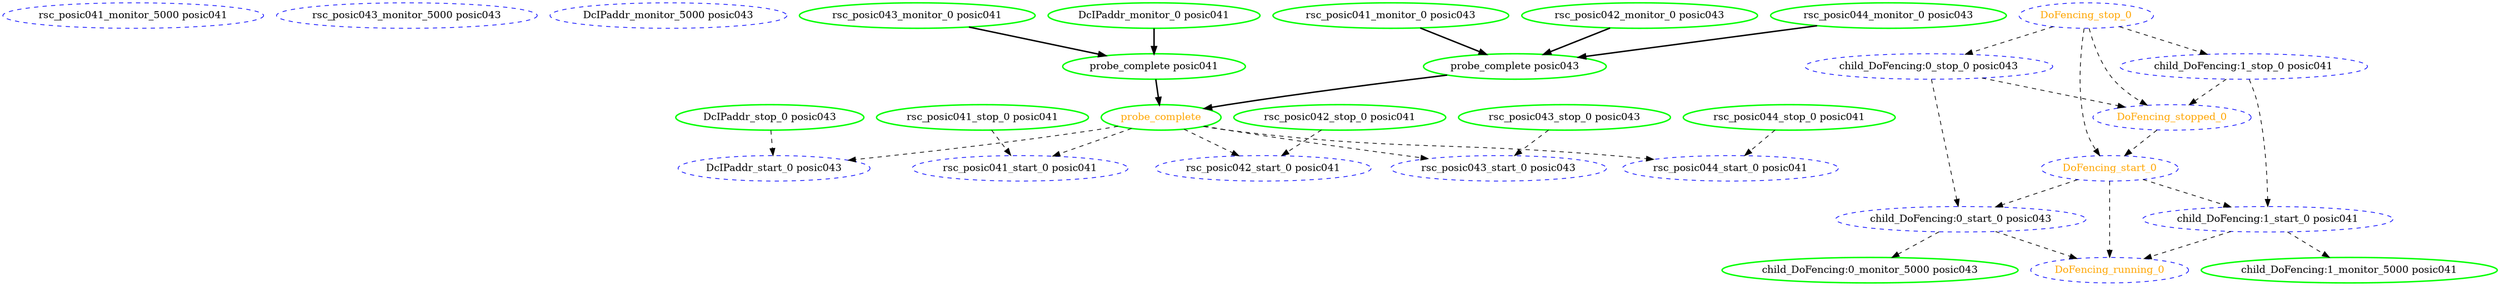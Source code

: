 digraph "g" {
	size = "30,30"
"rsc_posic041_monitor_5000 posic041" [ style="dashed" color="blue" fontcolor="black" ]
"rsc_posic043_monitor_5000 posic043" [ style="dashed" color="blue" fontcolor="black" ]
"DcIPaddr_monitor_5000 posic043" [ style="dashed" color="blue" fontcolor="black" ]
"probe_complete" [ style=bold color="green" fontcolor="orange" ]
"probe_complete posic041" [ style=bold color="green" fontcolor="black" ]
"DcIPaddr_monitor_0 posic041" [ style=bold color="green" fontcolor="black" ]
"rsc_posic043_monitor_0 posic041" [ style=bold color="green" fontcolor="black" ]
"probe_complete posic043" [ style=bold color="green" fontcolor="black" ]
"rsc_posic041_monitor_0 posic043" [ style=bold color="green" fontcolor="black" ]
"rsc_posic042_monitor_0 posic043" [ style=bold color="green" fontcolor="black" ]
"rsc_posic044_monitor_0 posic043" [ style=bold color="green" fontcolor="black" ]
"DcIPaddr_stop_0 posic043" [ style=bold color="green" fontcolor="black" ]
"DcIPaddr_start_0 posic043" [ style="dashed" color="blue" fontcolor="black" ]
"rsc_posic041_stop_0 posic041" [ style=bold color="green" fontcolor="black" ]
"rsc_posic041_start_0 posic041" [ style="dashed" color="blue" fontcolor="black" ]
"rsc_posic042_stop_0 posic041" [ style=bold color="green" fontcolor="black" ]
"rsc_posic042_start_0 posic041" [ style="dashed" color="blue" fontcolor="black" ]
"rsc_posic043_stop_0 posic043" [ style=bold color="green" fontcolor="black" ]
"rsc_posic043_start_0 posic043" [ style="dashed" color="blue" fontcolor="black" ]
"rsc_posic044_start_0 posic041" [ style="dashed" color="blue" fontcolor="black" ]
"rsc_posic044_stop_0 posic041" [ style=bold color="green" fontcolor="black" ]
"child_DoFencing:0_stop_0 posic043" [ style="dashed" color="blue" fontcolor="black" ]
"child_DoFencing:0_start_0 posic043" [ style="dashed" color="blue" fontcolor="black" ]
"child_DoFencing:0_monitor_5000 posic043" [ style=bold color="green" fontcolor="black" ]
"child_DoFencing:1_stop_0 posic041" [ style="dashed" color="blue" fontcolor="black" ]
"child_DoFencing:1_start_0 posic041" [ style="dashed" color="blue" fontcolor="black" ]
"child_DoFencing:1_monitor_5000 posic041" [ style=bold color="green" fontcolor="black" ]
"DoFencing_start_0" [ style="dashed" color="blue" fontcolor="orange" ]
"DoFencing_running_0" [ style="dashed" color="blue" fontcolor="orange" ]
"DoFencing_stop_0" [ style="dashed" color="blue" fontcolor="orange" ]
"DoFencing_stopped_0" [ style="dashed" color="blue" fontcolor="orange" ]
"probe_complete posic041" -> "probe_complete" [ style = bold]
"probe_complete posic043" -> "probe_complete" [ style = bold]
"DcIPaddr_monitor_0 posic041" -> "probe_complete posic041" [ style = bold]
"rsc_posic043_monitor_0 posic041" -> "probe_complete posic041" [ style = bold]
"rsc_posic041_monitor_0 posic043" -> "probe_complete posic043" [ style = bold]
"rsc_posic042_monitor_0 posic043" -> "probe_complete posic043" [ style = bold]
"rsc_posic044_monitor_0 posic043" -> "probe_complete posic043" [ style = bold]
"probe_complete" -> "DcIPaddr_start_0 posic043" [ style = dashed]
"DcIPaddr_stop_0 posic043" -> "DcIPaddr_start_0 posic043" [ style = dashed]
"probe_complete" -> "rsc_posic041_start_0 posic041" [ style = dashed]
"rsc_posic041_stop_0 posic041" -> "rsc_posic041_start_0 posic041" [ style = dashed]
"probe_complete" -> "rsc_posic042_start_0 posic041" [ style = dashed]
"rsc_posic042_stop_0 posic041" -> "rsc_posic042_start_0 posic041" [ style = dashed]
"probe_complete" -> "rsc_posic043_start_0 posic043" [ style = dashed]
"rsc_posic043_stop_0 posic043" -> "rsc_posic043_start_0 posic043" [ style = dashed]
"probe_complete" -> "rsc_posic044_start_0 posic041" [ style = dashed]
"rsc_posic044_stop_0 posic041" -> "rsc_posic044_start_0 posic041" [ style = dashed]
"DoFencing_stop_0" -> "child_DoFencing:0_stop_0 posic043" [ style = dashed]
"child_DoFencing:0_stop_0 posic043" -> "child_DoFencing:0_start_0 posic043" [ style = dashed]
"DoFencing_start_0" -> "child_DoFencing:0_start_0 posic043" [ style = dashed]
"child_DoFencing:0_start_0 posic043" -> "child_DoFencing:0_monitor_5000 posic043" [ style = dashed]
"DoFencing_stop_0" -> "child_DoFencing:1_stop_0 posic041" [ style = dashed]
"child_DoFencing:1_stop_0 posic041" -> "child_DoFencing:1_start_0 posic041" [ style = dashed]
"DoFencing_start_0" -> "child_DoFencing:1_start_0 posic041" [ style = dashed]
"child_DoFencing:1_start_0 posic041" -> "child_DoFencing:1_monitor_5000 posic041" [ style = dashed]
"DoFencing_stop_0" -> "DoFencing_start_0" [ style = dashed]
"DoFencing_stopped_0" -> "DoFencing_start_0" [ style = dashed]
"DoFencing_start_0" -> "DoFencing_running_0" [ style = dashed]
"child_DoFencing:0_start_0 posic043" -> "DoFencing_running_0" [ style = dashed]
"child_DoFencing:1_start_0 posic041" -> "DoFencing_running_0" [ style = dashed]
"DoFencing_stop_0" -> "DoFencing_stopped_0" [ style = dashed]
"child_DoFencing:0_stop_0 posic043" -> "DoFencing_stopped_0" [ style = dashed]
"child_DoFencing:1_stop_0 posic041" -> "DoFencing_stopped_0" [ style = dashed]
}
